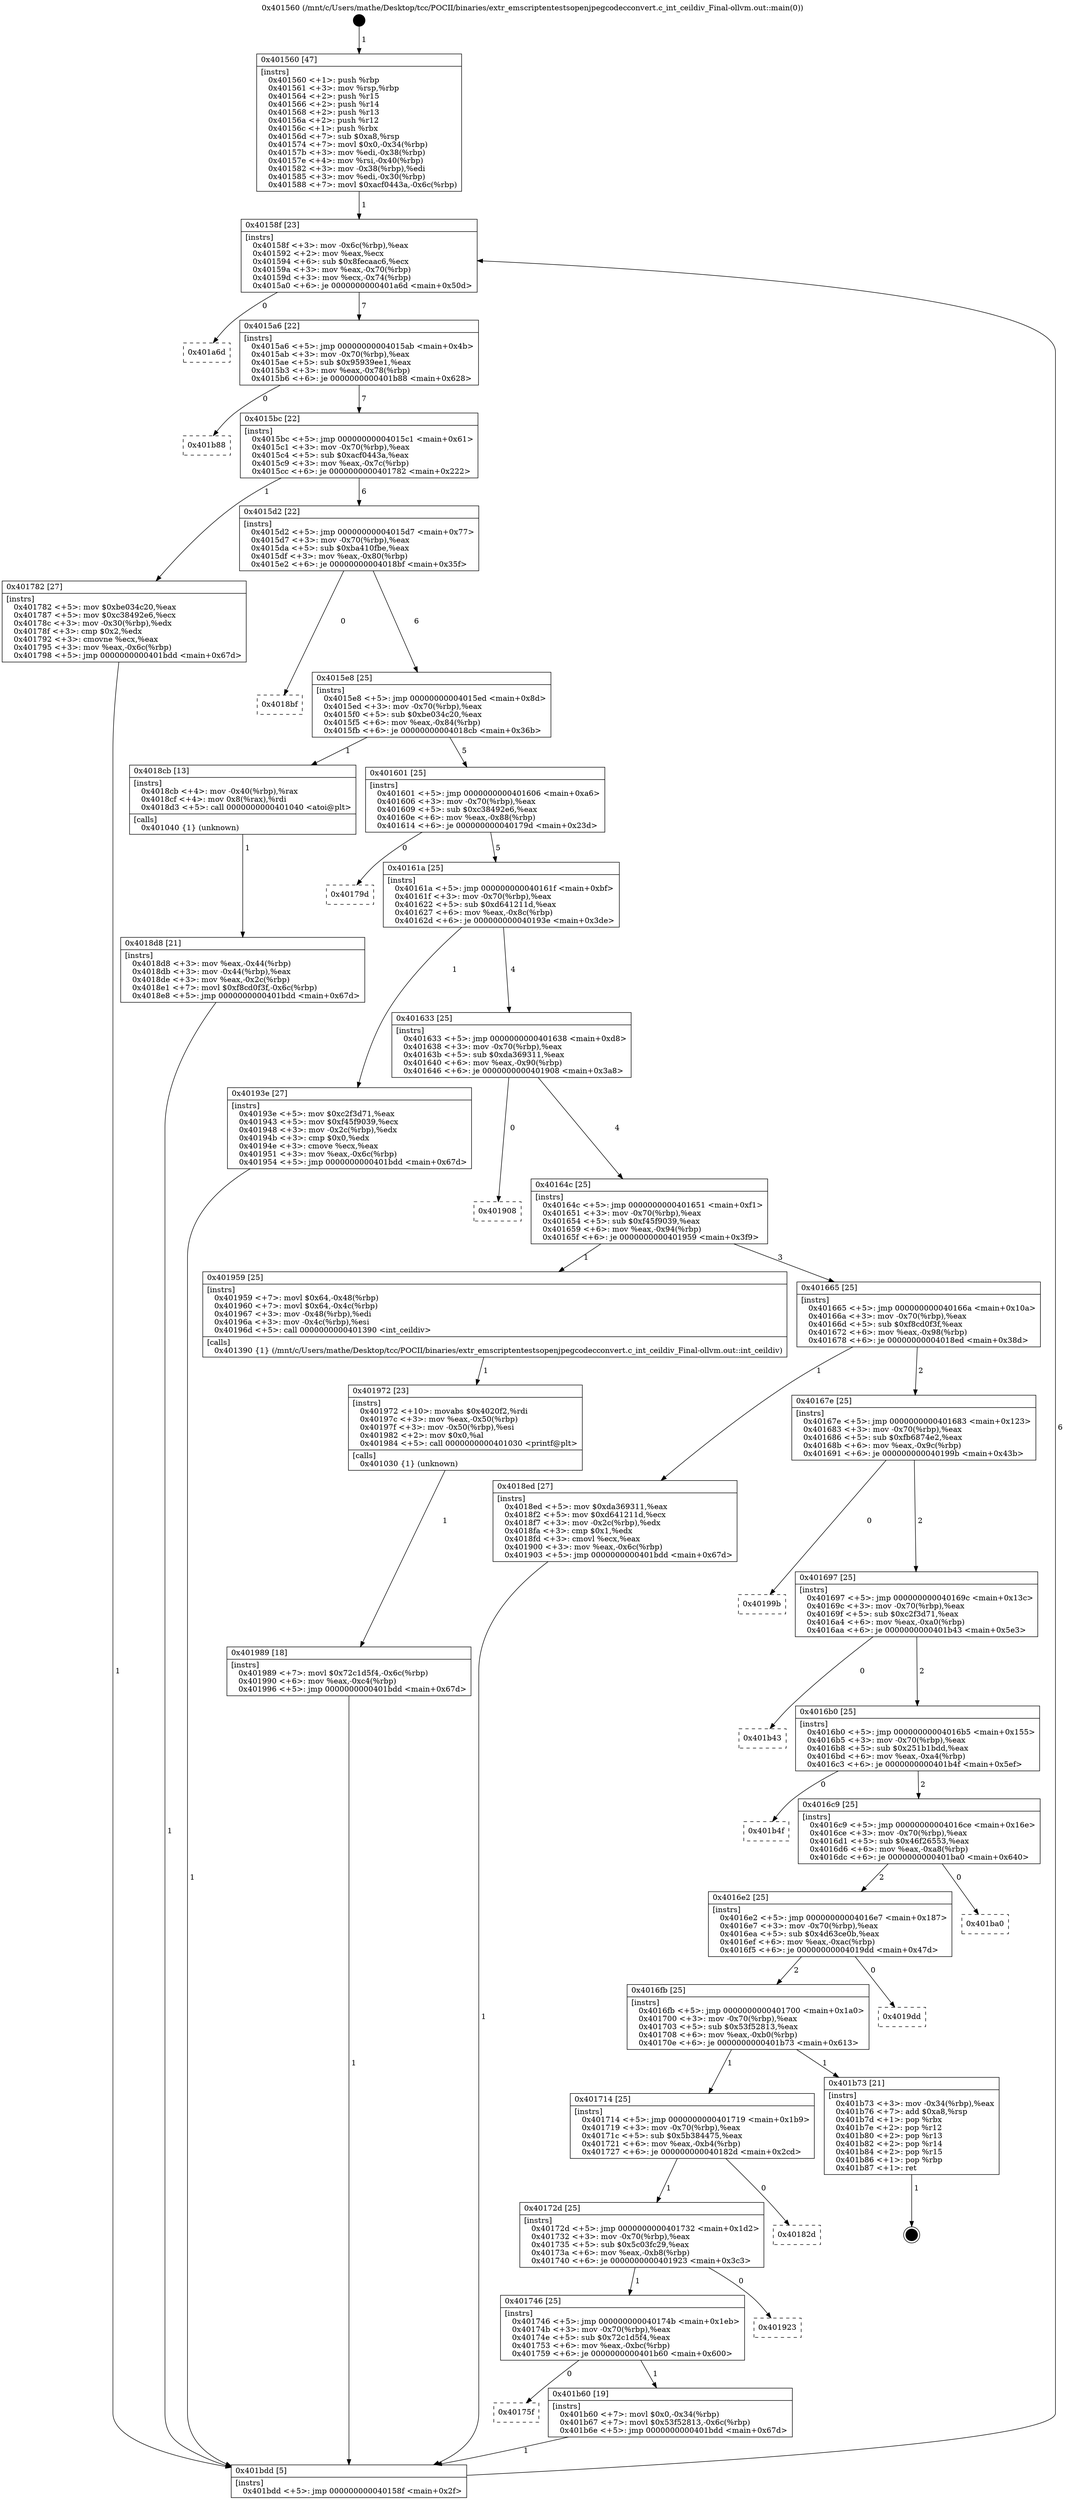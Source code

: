digraph "0x401560" {
  label = "0x401560 (/mnt/c/Users/mathe/Desktop/tcc/POCII/binaries/extr_emscriptentestsopenjpegcodecconvert.c_int_ceildiv_Final-ollvm.out::main(0))"
  labelloc = "t"
  node[shape=record]

  Entry [label="",width=0.3,height=0.3,shape=circle,fillcolor=black,style=filled]
  "0x40158f" [label="{
     0x40158f [23]\l
     | [instrs]\l
     &nbsp;&nbsp;0x40158f \<+3\>: mov -0x6c(%rbp),%eax\l
     &nbsp;&nbsp;0x401592 \<+2\>: mov %eax,%ecx\l
     &nbsp;&nbsp;0x401594 \<+6\>: sub $0x8fecaac6,%ecx\l
     &nbsp;&nbsp;0x40159a \<+3\>: mov %eax,-0x70(%rbp)\l
     &nbsp;&nbsp;0x40159d \<+3\>: mov %ecx,-0x74(%rbp)\l
     &nbsp;&nbsp;0x4015a0 \<+6\>: je 0000000000401a6d \<main+0x50d\>\l
  }"]
  "0x401a6d" [label="{
     0x401a6d\l
  }", style=dashed]
  "0x4015a6" [label="{
     0x4015a6 [22]\l
     | [instrs]\l
     &nbsp;&nbsp;0x4015a6 \<+5\>: jmp 00000000004015ab \<main+0x4b\>\l
     &nbsp;&nbsp;0x4015ab \<+3\>: mov -0x70(%rbp),%eax\l
     &nbsp;&nbsp;0x4015ae \<+5\>: sub $0x95939ee1,%eax\l
     &nbsp;&nbsp;0x4015b3 \<+3\>: mov %eax,-0x78(%rbp)\l
     &nbsp;&nbsp;0x4015b6 \<+6\>: je 0000000000401b88 \<main+0x628\>\l
  }"]
  Exit [label="",width=0.3,height=0.3,shape=circle,fillcolor=black,style=filled,peripheries=2]
  "0x401b88" [label="{
     0x401b88\l
  }", style=dashed]
  "0x4015bc" [label="{
     0x4015bc [22]\l
     | [instrs]\l
     &nbsp;&nbsp;0x4015bc \<+5\>: jmp 00000000004015c1 \<main+0x61\>\l
     &nbsp;&nbsp;0x4015c1 \<+3\>: mov -0x70(%rbp),%eax\l
     &nbsp;&nbsp;0x4015c4 \<+5\>: sub $0xacf0443a,%eax\l
     &nbsp;&nbsp;0x4015c9 \<+3\>: mov %eax,-0x7c(%rbp)\l
     &nbsp;&nbsp;0x4015cc \<+6\>: je 0000000000401782 \<main+0x222\>\l
  }"]
  "0x40175f" [label="{
     0x40175f\l
  }", style=dashed]
  "0x401782" [label="{
     0x401782 [27]\l
     | [instrs]\l
     &nbsp;&nbsp;0x401782 \<+5\>: mov $0xbe034c20,%eax\l
     &nbsp;&nbsp;0x401787 \<+5\>: mov $0xc38492e6,%ecx\l
     &nbsp;&nbsp;0x40178c \<+3\>: mov -0x30(%rbp),%edx\l
     &nbsp;&nbsp;0x40178f \<+3\>: cmp $0x2,%edx\l
     &nbsp;&nbsp;0x401792 \<+3\>: cmovne %ecx,%eax\l
     &nbsp;&nbsp;0x401795 \<+3\>: mov %eax,-0x6c(%rbp)\l
     &nbsp;&nbsp;0x401798 \<+5\>: jmp 0000000000401bdd \<main+0x67d\>\l
  }"]
  "0x4015d2" [label="{
     0x4015d2 [22]\l
     | [instrs]\l
     &nbsp;&nbsp;0x4015d2 \<+5\>: jmp 00000000004015d7 \<main+0x77\>\l
     &nbsp;&nbsp;0x4015d7 \<+3\>: mov -0x70(%rbp),%eax\l
     &nbsp;&nbsp;0x4015da \<+5\>: sub $0xba410fbe,%eax\l
     &nbsp;&nbsp;0x4015df \<+3\>: mov %eax,-0x80(%rbp)\l
     &nbsp;&nbsp;0x4015e2 \<+6\>: je 00000000004018bf \<main+0x35f\>\l
  }"]
  "0x401bdd" [label="{
     0x401bdd [5]\l
     | [instrs]\l
     &nbsp;&nbsp;0x401bdd \<+5\>: jmp 000000000040158f \<main+0x2f\>\l
  }"]
  "0x401560" [label="{
     0x401560 [47]\l
     | [instrs]\l
     &nbsp;&nbsp;0x401560 \<+1\>: push %rbp\l
     &nbsp;&nbsp;0x401561 \<+3\>: mov %rsp,%rbp\l
     &nbsp;&nbsp;0x401564 \<+2\>: push %r15\l
     &nbsp;&nbsp;0x401566 \<+2\>: push %r14\l
     &nbsp;&nbsp;0x401568 \<+2\>: push %r13\l
     &nbsp;&nbsp;0x40156a \<+2\>: push %r12\l
     &nbsp;&nbsp;0x40156c \<+1\>: push %rbx\l
     &nbsp;&nbsp;0x40156d \<+7\>: sub $0xa8,%rsp\l
     &nbsp;&nbsp;0x401574 \<+7\>: movl $0x0,-0x34(%rbp)\l
     &nbsp;&nbsp;0x40157b \<+3\>: mov %edi,-0x38(%rbp)\l
     &nbsp;&nbsp;0x40157e \<+4\>: mov %rsi,-0x40(%rbp)\l
     &nbsp;&nbsp;0x401582 \<+3\>: mov -0x38(%rbp),%edi\l
     &nbsp;&nbsp;0x401585 \<+3\>: mov %edi,-0x30(%rbp)\l
     &nbsp;&nbsp;0x401588 \<+7\>: movl $0xacf0443a,-0x6c(%rbp)\l
  }"]
  "0x401b60" [label="{
     0x401b60 [19]\l
     | [instrs]\l
     &nbsp;&nbsp;0x401b60 \<+7\>: movl $0x0,-0x34(%rbp)\l
     &nbsp;&nbsp;0x401b67 \<+7\>: movl $0x53f52813,-0x6c(%rbp)\l
     &nbsp;&nbsp;0x401b6e \<+5\>: jmp 0000000000401bdd \<main+0x67d\>\l
  }"]
  "0x4018bf" [label="{
     0x4018bf\l
  }", style=dashed]
  "0x4015e8" [label="{
     0x4015e8 [25]\l
     | [instrs]\l
     &nbsp;&nbsp;0x4015e8 \<+5\>: jmp 00000000004015ed \<main+0x8d\>\l
     &nbsp;&nbsp;0x4015ed \<+3\>: mov -0x70(%rbp),%eax\l
     &nbsp;&nbsp;0x4015f0 \<+5\>: sub $0xbe034c20,%eax\l
     &nbsp;&nbsp;0x4015f5 \<+6\>: mov %eax,-0x84(%rbp)\l
     &nbsp;&nbsp;0x4015fb \<+6\>: je 00000000004018cb \<main+0x36b\>\l
  }"]
  "0x401746" [label="{
     0x401746 [25]\l
     | [instrs]\l
     &nbsp;&nbsp;0x401746 \<+5\>: jmp 000000000040174b \<main+0x1eb\>\l
     &nbsp;&nbsp;0x40174b \<+3\>: mov -0x70(%rbp),%eax\l
     &nbsp;&nbsp;0x40174e \<+5\>: sub $0x72c1d5f4,%eax\l
     &nbsp;&nbsp;0x401753 \<+6\>: mov %eax,-0xbc(%rbp)\l
     &nbsp;&nbsp;0x401759 \<+6\>: je 0000000000401b60 \<main+0x600\>\l
  }"]
  "0x4018cb" [label="{
     0x4018cb [13]\l
     | [instrs]\l
     &nbsp;&nbsp;0x4018cb \<+4\>: mov -0x40(%rbp),%rax\l
     &nbsp;&nbsp;0x4018cf \<+4\>: mov 0x8(%rax),%rdi\l
     &nbsp;&nbsp;0x4018d3 \<+5\>: call 0000000000401040 \<atoi@plt\>\l
     | [calls]\l
     &nbsp;&nbsp;0x401040 \{1\} (unknown)\l
  }"]
  "0x401601" [label="{
     0x401601 [25]\l
     | [instrs]\l
     &nbsp;&nbsp;0x401601 \<+5\>: jmp 0000000000401606 \<main+0xa6\>\l
     &nbsp;&nbsp;0x401606 \<+3\>: mov -0x70(%rbp),%eax\l
     &nbsp;&nbsp;0x401609 \<+5\>: sub $0xc38492e6,%eax\l
     &nbsp;&nbsp;0x40160e \<+6\>: mov %eax,-0x88(%rbp)\l
     &nbsp;&nbsp;0x401614 \<+6\>: je 000000000040179d \<main+0x23d\>\l
  }"]
  "0x4018d8" [label="{
     0x4018d8 [21]\l
     | [instrs]\l
     &nbsp;&nbsp;0x4018d8 \<+3\>: mov %eax,-0x44(%rbp)\l
     &nbsp;&nbsp;0x4018db \<+3\>: mov -0x44(%rbp),%eax\l
     &nbsp;&nbsp;0x4018de \<+3\>: mov %eax,-0x2c(%rbp)\l
     &nbsp;&nbsp;0x4018e1 \<+7\>: movl $0xf8cd0f3f,-0x6c(%rbp)\l
     &nbsp;&nbsp;0x4018e8 \<+5\>: jmp 0000000000401bdd \<main+0x67d\>\l
  }"]
  "0x401923" [label="{
     0x401923\l
  }", style=dashed]
  "0x40179d" [label="{
     0x40179d\l
  }", style=dashed]
  "0x40161a" [label="{
     0x40161a [25]\l
     | [instrs]\l
     &nbsp;&nbsp;0x40161a \<+5\>: jmp 000000000040161f \<main+0xbf\>\l
     &nbsp;&nbsp;0x40161f \<+3\>: mov -0x70(%rbp),%eax\l
     &nbsp;&nbsp;0x401622 \<+5\>: sub $0xd641211d,%eax\l
     &nbsp;&nbsp;0x401627 \<+6\>: mov %eax,-0x8c(%rbp)\l
     &nbsp;&nbsp;0x40162d \<+6\>: je 000000000040193e \<main+0x3de\>\l
  }"]
  "0x40172d" [label="{
     0x40172d [25]\l
     | [instrs]\l
     &nbsp;&nbsp;0x40172d \<+5\>: jmp 0000000000401732 \<main+0x1d2\>\l
     &nbsp;&nbsp;0x401732 \<+3\>: mov -0x70(%rbp),%eax\l
     &nbsp;&nbsp;0x401735 \<+5\>: sub $0x5c03fc29,%eax\l
     &nbsp;&nbsp;0x40173a \<+6\>: mov %eax,-0xb8(%rbp)\l
     &nbsp;&nbsp;0x401740 \<+6\>: je 0000000000401923 \<main+0x3c3\>\l
  }"]
  "0x40193e" [label="{
     0x40193e [27]\l
     | [instrs]\l
     &nbsp;&nbsp;0x40193e \<+5\>: mov $0xc2f3d71,%eax\l
     &nbsp;&nbsp;0x401943 \<+5\>: mov $0xf45f9039,%ecx\l
     &nbsp;&nbsp;0x401948 \<+3\>: mov -0x2c(%rbp),%edx\l
     &nbsp;&nbsp;0x40194b \<+3\>: cmp $0x0,%edx\l
     &nbsp;&nbsp;0x40194e \<+3\>: cmove %ecx,%eax\l
     &nbsp;&nbsp;0x401951 \<+3\>: mov %eax,-0x6c(%rbp)\l
     &nbsp;&nbsp;0x401954 \<+5\>: jmp 0000000000401bdd \<main+0x67d\>\l
  }"]
  "0x401633" [label="{
     0x401633 [25]\l
     | [instrs]\l
     &nbsp;&nbsp;0x401633 \<+5\>: jmp 0000000000401638 \<main+0xd8\>\l
     &nbsp;&nbsp;0x401638 \<+3\>: mov -0x70(%rbp),%eax\l
     &nbsp;&nbsp;0x40163b \<+5\>: sub $0xda369311,%eax\l
     &nbsp;&nbsp;0x401640 \<+6\>: mov %eax,-0x90(%rbp)\l
     &nbsp;&nbsp;0x401646 \<+6\>: je 0000000000401908 \<main+0x3a8\>\l
  }"]
  "0x40182d" [label="{
     0x40182d\l
  }", style=dashed]
  "0x401908" [label="{
     0x401908\l
  }", style=dashed]
  "0x40164c" [label="{
     0x40164c [25]\l
     | [instrs]\l
     &nbsp;&nbsp;0x40164c \<+5\>: jmp 0000000000401651 \<main+0xf1\>\l
     &nbsp;&nbsp;0x401651 \<+3\>: mov -0x70(%rbp),%eax\l
     &nbsp;&nbsp;0x401654 \<+5\>: sub $0xf45f9039,%eax\l
     &nbsp;&nbsp;0x401659 \<+6\>: mov %eax,-0x94(%rbp)\l
     &nbsp;&nbsp;0x40165f \<+6\>: je 0000000000401959 \<main+0x3f9\>\l
  }"]
  "0x401714" [label="{
     0x401714 [25]\l
     | [instrs]\l
     &nbsp;&nbsp;0x401714 \<+5\>: jmp 0000000000401719 \<main+0x1b9\>\l
     &nbsp;&nbsp;0x401719 \<+3\>: mov -0x70(%rbp),%eax\l
     &nbsp;&nbsp;0x40171c \<+5\>: sub $0x5b384475,%eax\l
     &nbsp;&nbsp;0x401721 \<+6\>: mov %eax,-0xb4(%rbp)\l
     &nbsp;&nbsp;0x401727 \<+6\>: je 000000000040182d \<main+0x2cd\>\l
  }"]
  "0x401959" [label="{
     0x401959 [25]\l
     | [instrs]\l
     &nbsp;&nbsp;0x401959 \<+7\>: movl $0x64,-0x48(%rbp)\l
     &nbsp;&nbsp;0x401960 \<+7\>: movl $0x64,-0x4c(%rbp)\l
     &nbsp;&nbsp;0x401967 \<+3\>: mov -0x48(%rbp),%edi\l
     &nbsp;&nbsp;0x40196a \<+3\>: mov -0x4c(%rbp),%esi\l
     &nbsp;&nbsp;0x40196d \<+5\>: call 0000000000401390 \<int_ceildiv\>\l
     | [calls]\l
     &nbsp;&nbsp;0x401390 \{1\} (/mnt/c/Users/mathe/Desktop/tcc/POCII/binaries/extr_emscriptentestsopenjpegcodecconvert.c_int_ceildiv_Final-ollvm.out::int_ceildiv)\l
  }"]
  "0x401665" [label="{
     0x401665 [25]\l
     | [instrs]\l
     &nbsp;&nbsp;0x401665 \<+5\>: jmp 000000000040166a \<main+0x10a\>\l
     &nbsp;&nbsp;0x40166a \<+3\>: mov -0x70(%rbp),%eax\l
     &nbsp;&nbsp;0x40166d \<+5\>: sub $0xf8cd0f3f,%eax\l
     &nbsp;&nbsp;0x401672 \<+6\>: mov %eax,-0x98(%rbp)\l
     &nbsp;&nbsp;0x401678 \<+6\>: je 00000000004018ed \<main+0x38d\>\l
  }"]
  "0x401b73" [label="{
     0x401b73 [21]\l
     | [instrs]\l
     &nbsp;&nbsp;0x401b73 \<+3\>: mov -0x34(%rbp),%eax\l
     &nbsp;&nbsp;0x401b76 \<+7\>: add $0xa8,%rsp\l
     &nbsp;&nbsp;0x401b7d \<+1\>: pop %rbx\l
     &nbsp;&nbsp;0x401b7e \<+2\>: pop %r12\l
     &nbsp;&nbsp;0x401b80 \<+2\>: pop %r13\l
     &nbsp;&nbsp;0x401b82 \<+2\>: pop %r14\l
     &nbsp;&nbsp;0x401b84 \<+2\>: pop %r15\l
     &nbsp;&nbsp;0x401b86 \<+1\>: pop %rbp\l
     &nbsp;&nbsp;0x401b87 \<+1\>: ret\l
  }"]
  "0x4018ed" [label="{
     0x4018ed [27]\l
     | [instrs]\l
     &nbsp;&nbsp;0x4018ed \<+5\>: mov $0xda369311,%eax\l
     &nbsp;&nbsp;0x4018f2 \<+5\>: mov $0xd641211d,%ecx\l
     &nbsp;&nbsp;0x4018f7 \<+3\>: mov -0x2c(%rbp),%edx\l
     &nbsp;&nbsp;0x4018fa \<+3\>: cmp $0x1,%edx\l
     &nbsp;&nbsp;0x4018fd \<+3\>: cmovl %ecx,%eax\l
     &nbsp;&nbsp;0x401900 \<+3\>: mov %eax,-0x6c(%rbp)\l
     &nbsp;&nbsp;0x401903 \<+5\>: jmp 0000000000401bdd \<main+0x67d\>\l
  }"]
  "0x40167e" [label="{
     0x40167e [25]\l
     | [instrs]\l
     &nbsp;&nbsp;0x40167e \<+5\>: jmp 0000000000401683 \<main+0x123\>\l
     &nbsp;&nbsp;0x401683 \<+3\>: mov -0x70(%rbp),%eax\l
     &nbsp;&nbsp;0x401686 \<+5\>: sub $0xfb6874e2,%eax\l
     &nbsp;&nbsp;0x40168b \<+6\>: mov %eax,-0x9c(%rbp)\l
     &nbsp;&nbsp;0x401691 \<+6\>: je 000000000040199b \<main+0x43b\>\l
  }"]
  "0x401972" [label="{
     0x401972 [23]\l
     | [instrs]\l
     &nbsp;&nbsp;0x401972 \<+10\>: movabs $0x4020f2,%rdi\l
     &nbsp;&nbsp;0x40197c \<+3\>: mov %eax,-0x50(%rbp)\l
     &nbsp;&nbsp;0x40197f \<+3\>: mov -0x50(%rbp),%esi\l
     &nbsp;&nbsp;0x401982 \<+2\>: mov $0x0,%al\l
     &nbsp;&nbsp;0x401984 \<+5\>: call 0000000000401030 \<printf@plt\>\l
     | [calls]\l
     &nbsp;&nbsp;0x401030 \{1\} (unknown)\l
  }"]
  "0x401989" [label="{
     0x401989 [18]\l
     | [instrs]\l
     &nbsp;&nbsp;0x401989 \<+7\>: movl $0x72c1d5f4,-0x6c(%rbp)\l
     &nbsp;&nbsp;0x401990 \<+6\>: mov %eax,-0xc4(%rbp)\l
     &nbsp;&nbsp;0x401996 \<+5\>: jmp 0000000000401bdd \<main+0x67d\>\l
  }"]
  "0x4016fb" [label="{
     0x4016fb [25]\l
     | [instrs]\l
     &nbsp;&nbsp;0x4016fb \<+5\>: jmp 0000000000401700 \<main+0x1a0\>\l
     &nbsp;&nbsp;0x401700 \<+3\>: mov -0x70(%rbp),%eax\l
     &nbsp;&nbsp;0x401703 \<+5\>: sub $0x53f52813,%eax\l
     &nbsp;&nbsp;0x401708 \<+6\>: mov %eax,-0xb0(%rbp)\l
     &nbsp;&nbsp;0x40170e \<+6\>: je 0000000000401b73 \<main+0x613\>\l
  }"]
  "0x40199b" [label="{
     0x40199b\l
  }", style=dashed]
  "0x401697" [label="{
     0x401697 [25]\l
     | [instrs]\l
     &nbsp;&nbsp;0x401697 \<+5\>: jmp 000000000040169c \<main+0x13c\>\l
     &nbsp;&nbsp;0x40169c \<+3\>: mov -0x70(%rbp),%eax\l
     &nbsp;&nbsp;0x40169f \<+5\>: sub $0xc2f3d71,%eax\l
     &nbsp;&nbsp;0x4016a4 \<+6\>: mov %eax,-0xa0(%rbp)\l
     &nbsp;&nbsp;0x4016aa \<+6\>: je 0000000000401b43 \<main+0x5e3\>\l
  }"]
  "0x4019dd" [label="{
     0x4019dd\l
  }", style=dashed]
  "0x401b43" [label="{
     0x401b43\l
  }", style=dashed]
  "0x4016b0" [label="{
     0x4016b0 [25]\l
     | [instrs]\l
     &nbsp;&nbsp;0x4016b0 \<+5\>: jmp 00000000004016b5 \<main+0x155\>\l
     &nbsp;&nbsp;0x4016b5 \<+3\>: mov -0x70(%rbp),%eax\l
     &nbsp;&nbsp;0x4016b8 \<+5\>: sub $0x251b1bdd,%eax\l
     &nbsp;&nbsp;0x4016bd \<+6\>: mov %eax,-0xa4(%rbp)\l
     &nbsp;&nbsp;0x4016c3 \<+6\>: je 0000000000401b4f \<main+0x5ef\>\l
  }"]
  "0x4016e2" [label="{
     0x4016e2 [25]\l
     | [instrs]\l
     &nbsp;&nbsp;0x4016e2 \<+5\>: jmp 00000000004016e7 \<main+0x187\>\l
     &nbsp;&nbsp;0x4016e7 \<+3\>: mov -0x70(%rbp),%eax\l
     &nbsp;&nbsp;0x4016ea \<+5\>: sub $0x4d63ce0b,%eax\l
     &nbsp;&nbsp;0x4016ef \<+6\>: mov %eax,-0xac(%rbp)\l
     &nbsp;&nbsp;0x4016f5 \<+6\>: je 00000000004019dd \<main+0x47d\>\l
  }"]
  "0x401b4f" [label="{
     0x401b4f\l
  }", style=dashed]
  "0x4016c9" [label="{
     0x4016c9 [25]\l
     | [instrs]\l
     &nbsp;&nbsp;0x4016c9 \<+5\>: jmp 00000000004016ce \<main+0x16e\>\l
     &nbsp;&nbsp;0x4016ce \<+3\>: mov -0x70(%rbp),%eax\l
     &nbsp;&nbsp;0x4016d1 \<+5\>: sub $0x46f26553,%eax\l
     &nbsp;&nbsp;0x4016d6 \<+6\>: mov %eax,-0xa8(%rbp)\l
     &nbsp;&nbsp;0x4016dc \<+6\>: je 0000000000401ba0 \<main+0x640\>\l
  }"]
  "0x401ba0" [label="{
     0x401ba0\l
  }", style=dashed]
  Entry -> "0x401560" [label=" 1"]
  "0x40158f" -> "0x401a6d" [label=" 0"]
  "0x40158f" -> "0x4015a6" [label=" 7"]
  "0x401b73" -> Exit [label=" 1"]
  "0x4015a6" -> "0x401b88" [label=" 0"]
  "0x4015a6" -> "0x4015bc" [label=" 7"]
  "0x401b60" -> "0x401bdd" [label=" 1"]
  "0x4015bc" -> "0x401782" [label=" 1"]
  "0x4015bc" -> "0x4015d2" [label=" 6"]
  "0x401782" -> "0x401bdd" [label=" 1"]
  "0x401560" -> "0x40158f" [label=" 1"]
  "0x401bdd" -> "0x40158f" [label=" 6"]
  "0x401746" -> "0x40175f" [label=" 0"]
  "0x4015d2" -> "0x4018bf" [label=" 0"]
  "0x4015d2" -> "0x4015e8" [label=" 6"]
  "0x401746" -> "0x401b60" [label=" 1"]
  "0x4015e8" -> "0x4018cb" [label=" 1"]
  "0x4015e8" -> "0x401601" [label=" 5"]
  "0x4018cb" -> "0x4018d8" [label=" 1"]
  "0x4018d8" -> "0x401bdd" [label=" 1"]
  "0x40172d" -> "0x401746" [label=" 1"]
  "0x401601" -> "0x40179d" [label=" 0"]
  "0x401601" -> "0x40161a" [label=" 5"]
  "0x40172d" -> "0x401923" [label=" 0"]
  "0x40161a" -> "0x40193e" [label=" 1"]
  "0x40161a" -> "0x401633" [label=" 4"]
  "0x401714" -> "0x40172d" [label=" 1"]
  "0x401633" -> "0x401908" [label=" 0"]
  "0x401633" -> "0x40164c" [label=" 4"]
  "0x401714" -> "0x40182d" [label=" 0"]
  "0x40164c" -> "0x401959" [label=" 1"]
  "0x40164c" -> "0x401665" [label=" 3"]
  "0x4016fb" -> "0x401714" [label=" 1"]
  "0x401665" -> "0x4018ed" [label=" 1"]
  "0x401665" -> "0x40167e" [label=" 2"]
  "0x4018ed" -> "0x401bdd" [label=" 1"]
  "0x40193e" -> "0x401bdd" [label=" 1"]
  "0x401959" -> "0x401972" [label=" 1"]
  "0x401972" -> "0x401989" [label=" 1"]
  "0x401989" -> "0x401bdd" [label=" 1"]
  "0x4016fb" -> "0x401b73" [label=" 1"]
  "0x40167e" -> "0x40199b" [label=" 0"]
  "0x40167e" -> "0x401697" [label=" 2"]
  "0x4016e2" -> "0x4016fb" [label=" 2"]
  "0x401697" -> "0x401b43" [label=" 0"]
  "0x401697" -> "0x4016b0" [label=" 2"]
  "0x4016e2" -> "0x4019dd" [label=" 0"]
  "0x4016b0" -> "0x401b4f" [label=" 0"]
  "0x4016b0" -> "0x4016c9" [label=" 2"]
  "0x4016c9" -> "0x4016e2" [label=" 2"]
  "0x4016c9" -> "0x401ba0" [label=" 0"]
}
